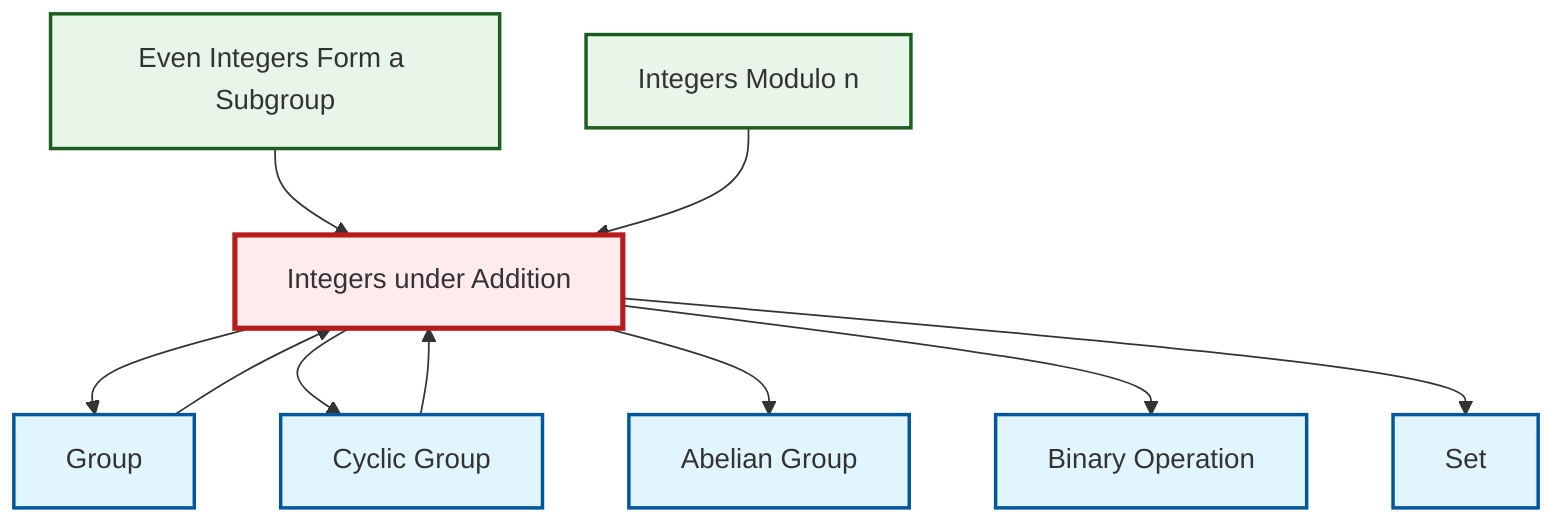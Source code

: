 graph TD
    classDef definition fill:#e1f5fe,stroke:#01579b,stroke-width:2px
    classDef theorem fill:#f3e5f5,stroke:#4a148c,stroke-width:2px
    classDef axiom fill:#fff3e0,stroke:#e65100,stroke-width:2px
    classDef example fill:#e8f5e9,stroke:#1b5e20,stroke-width:2px
    classDef current fill:#ffebee,stroke:#b71c1c,stroke-width:3px
    ex-quotient-integers-mod-n["Integers Modulo n"]:::example
    ex-integers-addition["Integers under Addition"]:::example
    def-set["Set"]:::definition
    ex-even-integers-subgroup["Even Integers Form a Subgroup"]:::example
    def-binary-operation["Binary Operation"]:::definition
    def-cyclic-group["Cyclic Group"]:::definition
    def-abelian-group["Abelian Group"]:::definition
    def-group["Group"]:::definition
    ex-integers-addition --> def-group
    ex-integers-addition --> def-cyclic-group
    ex-integers-addition --> def-abelian-group
    def-cyclic-group --> ex-integers-addition
    ex-even-integers-subgroup --> ex-integers-addition
    def-group --> ex-integers-addition
    ex-integers-addition --> def-binary-operation
    ex-quotient-integers-mod-n --> ex-integers-addition
    ex-integers-addition --> def-set
    class ex-integers-addition current